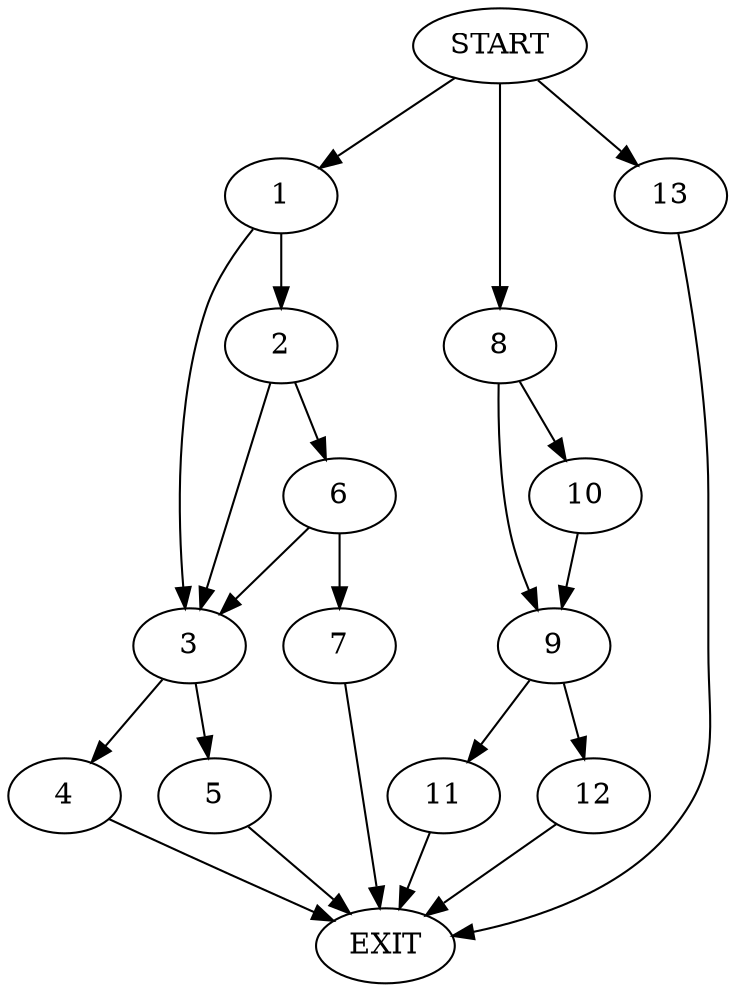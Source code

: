 digraph {
0 [label="START"]
14 [label="EXIT"]
0 -> 1
1 -> 2
1 -> 3
3 -> 4
3 -> 5
2 -> 6
2 -> 3
6 -> 7
6 -> 3
7 -> 14
5 -> 14
4 -> 14
0 -> 8
8 -> 9
8 -> 10
10 -> 9
9 -> 11
9 -> 12
12 -> 14
11 -> 14
0 -> 13
13 -> 14
}
